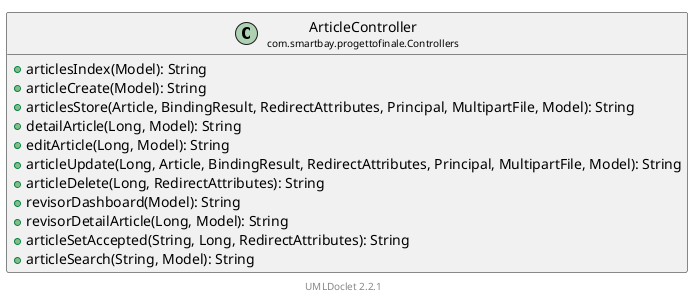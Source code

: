 @startuml
    ' Copyright to this UML and generated images belongs to the author of the corresponding Java sources.

    ' This UML was generated by UMLDoclet (C) Copyright 2016-2025 Talsma ICT.
    ' UMLDoclet 2.2.1 is licensed under the Apache License, version 2.0
    ' and contains parts of PlantUML 1.2024.7 (ASL) Copyright 2009-2025, Arnaud Roques.

    !pragma layout smetana

    set namespaceSeparator none
    hide empty fields
    hide empty methods

    class "<size:14>ArticleController\n<size:10>com.smartbay.progettofinale.Controllers" as com.smartbay.progettofinale.Controllers.ArticleController [[ArticleController.html]] {
        +articlesIndex(Model): String
        +articleCreate(Model): String
        +articlesStore(Article, BindingResult, RedirectAttributes, Principal, MultipartFile, Model): String
        +detailArticle(Long, Model): String
        +editArticle(Long, Model): String
        +articleUpdate(Long, Article, BindingResult, RedirectAttributes, Principal, MultipartFile, Model): String
        +articleDelete(Long, RedirectAttributes): String
        +revisorDashboard(Model): String
        +revisorDetailArticle(Long, Model): String
        +articleSetAccepted(String, Long, RedirectAttributes): String
        +articleSearch(String, Model): String
    }

    <style>
        footer {
            HyperLinkColor #8
            HyperLinkUnderlineThickness 0
        }
    </style>
    footer \n[[https://github.com/talsma-ict/umldoclet UMLDoclet 2.2.1]]
    ' Generated 2025-08-29T10:32:38.151325414+02:00[Europe/Rome]
@enduml
